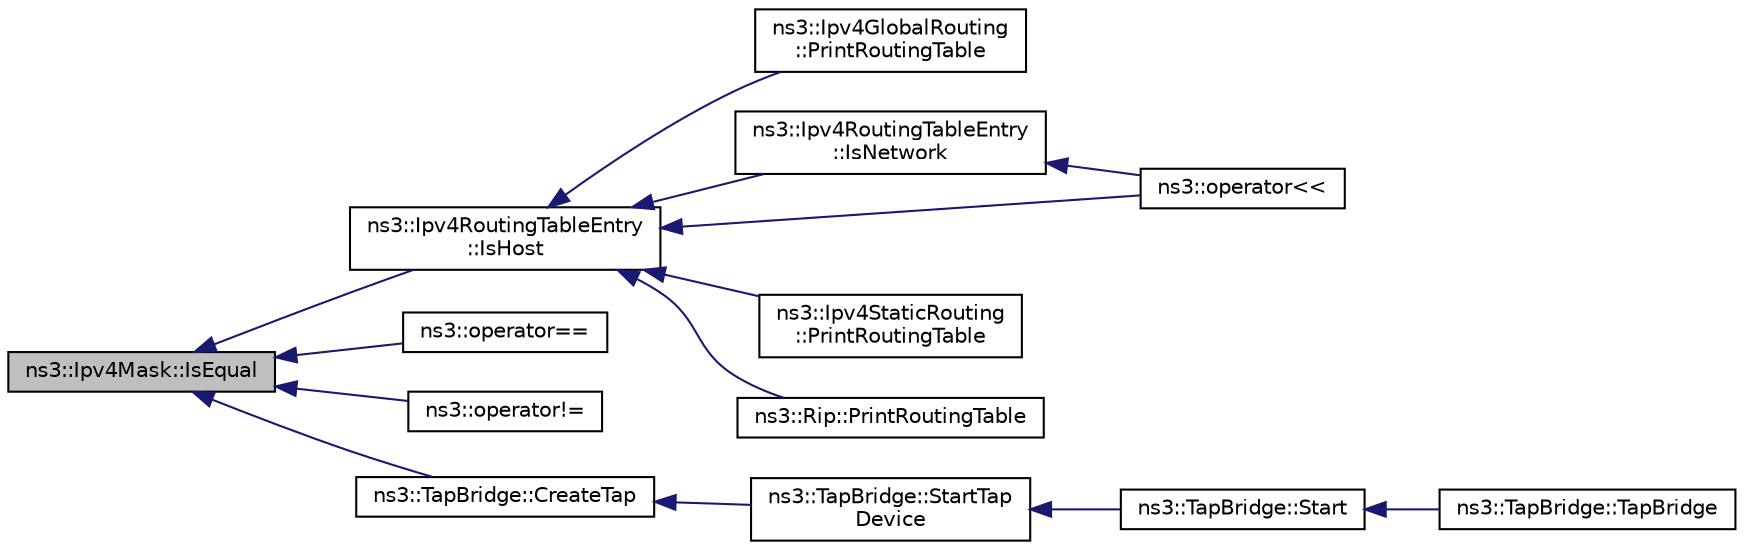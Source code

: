 digraph "ns3::Ipv4Mask::IsEqual"
{
  edge [fontname="Helvetica",fontsize="10",labelfontname="Helvetica",labelfontsize="10"];
  node [fontname="Helvetica",fontsize="10",shape=record];
  rankdir="LR";
  Node1 [label="ns3::Ipv4Mask::IsEqual",height=0.2,width=0.4,color="black", fillcolor="grey75", style="filled", fontcolor="black"];
  Node1 -> Node2 [dir="back",color="midnightblue",fontsize="10",style="solid"];
  Node2 [label="ns3::Ipv4RoutingTableEntry\l::IsHost",height=0.2,width=0.4,color="black", fillcolor="white", style="filled",URL="$d5/d90/classns3_1_1Ipv4RoutingTableEntry.html#a8bb67aeffffa3c9a411f8da565a0000f"];
  Node2 -> Node3 [dir="back",color="midnightblue",fontsize="10",style="solid"];
  Node3 [label="ns3::Ipv4GlobalRouting\l::PrintRoutingTable",height=0.2,width=0.4,color="black", fillcolor="white", style="filled",URL="$db/dff/classns3_1_1Ipv4GlobalRouting.html#aa8be09f66df028d8c3832c1c0da25a7b",tooltip="Print the Routing Table entries. "];
  Node2 -> Node4 [dir="back",color="midnightblue",fontsize="10",style="solid"];
  Node4 [label="ns3::Ipv4RoutingTableEntry\l::IsNetwork",height=0.2,width=0.4,color="black", fillcolor="white", style="filled",URL="$d5/d90/classns3_1_1Ipv4RoutingTableEntry.html#a6720f58a613586a74db5173c9a4c6e9a"];
  Node4 -> Node5 [dir="back",color="midnightblue",fontsize="10",style="solid"];
  Node5 [label="ns3::operator\<\<",height=0.2,width=0.4,color="black", fillcolor="white", style="filled",URL="$d7/d2e/namespacens3.html#aff55c50294fb95c3dd0a88d4f8cf01e8",tooltip="Stream insertion operator. "];
  Node2 -> Node5 [dir="back",color="midnightblue",fontsize="10",style="solid"];
  Node2 -> Node6 [dir="back",color="midnightblue",fontsize="10",style="solid"];
  Node6 [label="ns3::Ipv4StaticRouting\l::PrintRoutingTable",height=0.2,width=0.4,color="black", fillcolor="white", style="filled",URL="$dd/d2d/classns3_1_1Ipv4StaticRouting.html#a917ee8a51016e159903df505bf7ded25",tooltip="Print the Routing Table entries. "];
  Node2 -> Node7 [dir="back",color="midnightblue",fontsize="10",style="solid"];
  Node7 [label="ns3::Rip::PrintRoutingTable",height=0.2,width=0.4,color="black", fillcolor="white", style="filled",URL="$d7/d2b/classns3_1_1Rip.html#ab1ac007cf3e796e4e7bc815c942a6ff5",tooltip="Print the Routing Table entries. "];
  Node1 -> Node8 [dir="back",color="midnightblue",fontsize="10",style="solid"];
  Node8 [label="ns3::operator==",height=0.2,width=0.4,color="black", fillcolor="white", style="filled",URL="$d7/d2e/namespacens3.html#aa47870b17293b613f3e25b0b86af8100",tooltip="Equal to operator. "];
  Node1 -> Node9 [dir="back",color="midnightblue",fontsize="10",style="solid"];
  Node9 [label="ns3::operator!=",height=0.2,width=0.4,color="black", fillcolor="white", style="filled",URL="$d7/d2e/namespacens3.html#a378c3f13d818eb2145963850b481b8c9",tooltip="Not equal to operator. "];
  Node1 -> Node10 [dir="back",color="midnightblue",fontsize="10",style="solid"];
  Node10 [label="ns3::TapBridge::CreateTap",height=0.2,width=0.4,color="black", fillcolor="white", style="filled",URL="$d3/d97/classns3_1_1TapBridge.html#ab8458214cc15eb045fa1048e36275432"];
  Node10 -> Node11 [dir="back",color="midnightblue",fontsize="10",style="solid"];
  Node11 [label="ns3::TapBridge::StartTap\lDevice",height=0.2,width=0.4,color="black", fillcolor="white", style="filled",URL="$d3/d97/classns3_1_1TapBridge.html#a15e7ac0069167eb1e1d63b3cefe86002"];
  Node11 -> Node12 [dir="back",color="midnightblue",fontsize="10",style="solid"];
  Node12 [label="ns3::TapBridge::Start",height=0.2,width=0.4,color="black", fillcolor="white", style="filled",URL="$d3/d97/classns3_1_1TapBridge.html#a729662b8454d1c8202add94ebf389bb9",tooltip="Set a start time for the device. "];
  Node12 -> Node13 [dir="back",color="midnightblue",fontsize="10",style="solid"];
  Node13 [label="ns3::TapBridge::TapBridge",height=0.2,width=0.4,color="black", fillcolor="white", style="filled",URL="$d3/d97/classns3_1_1TapBridge.html#a59285065e82d8ba63306846fc4082f4b"];
}
